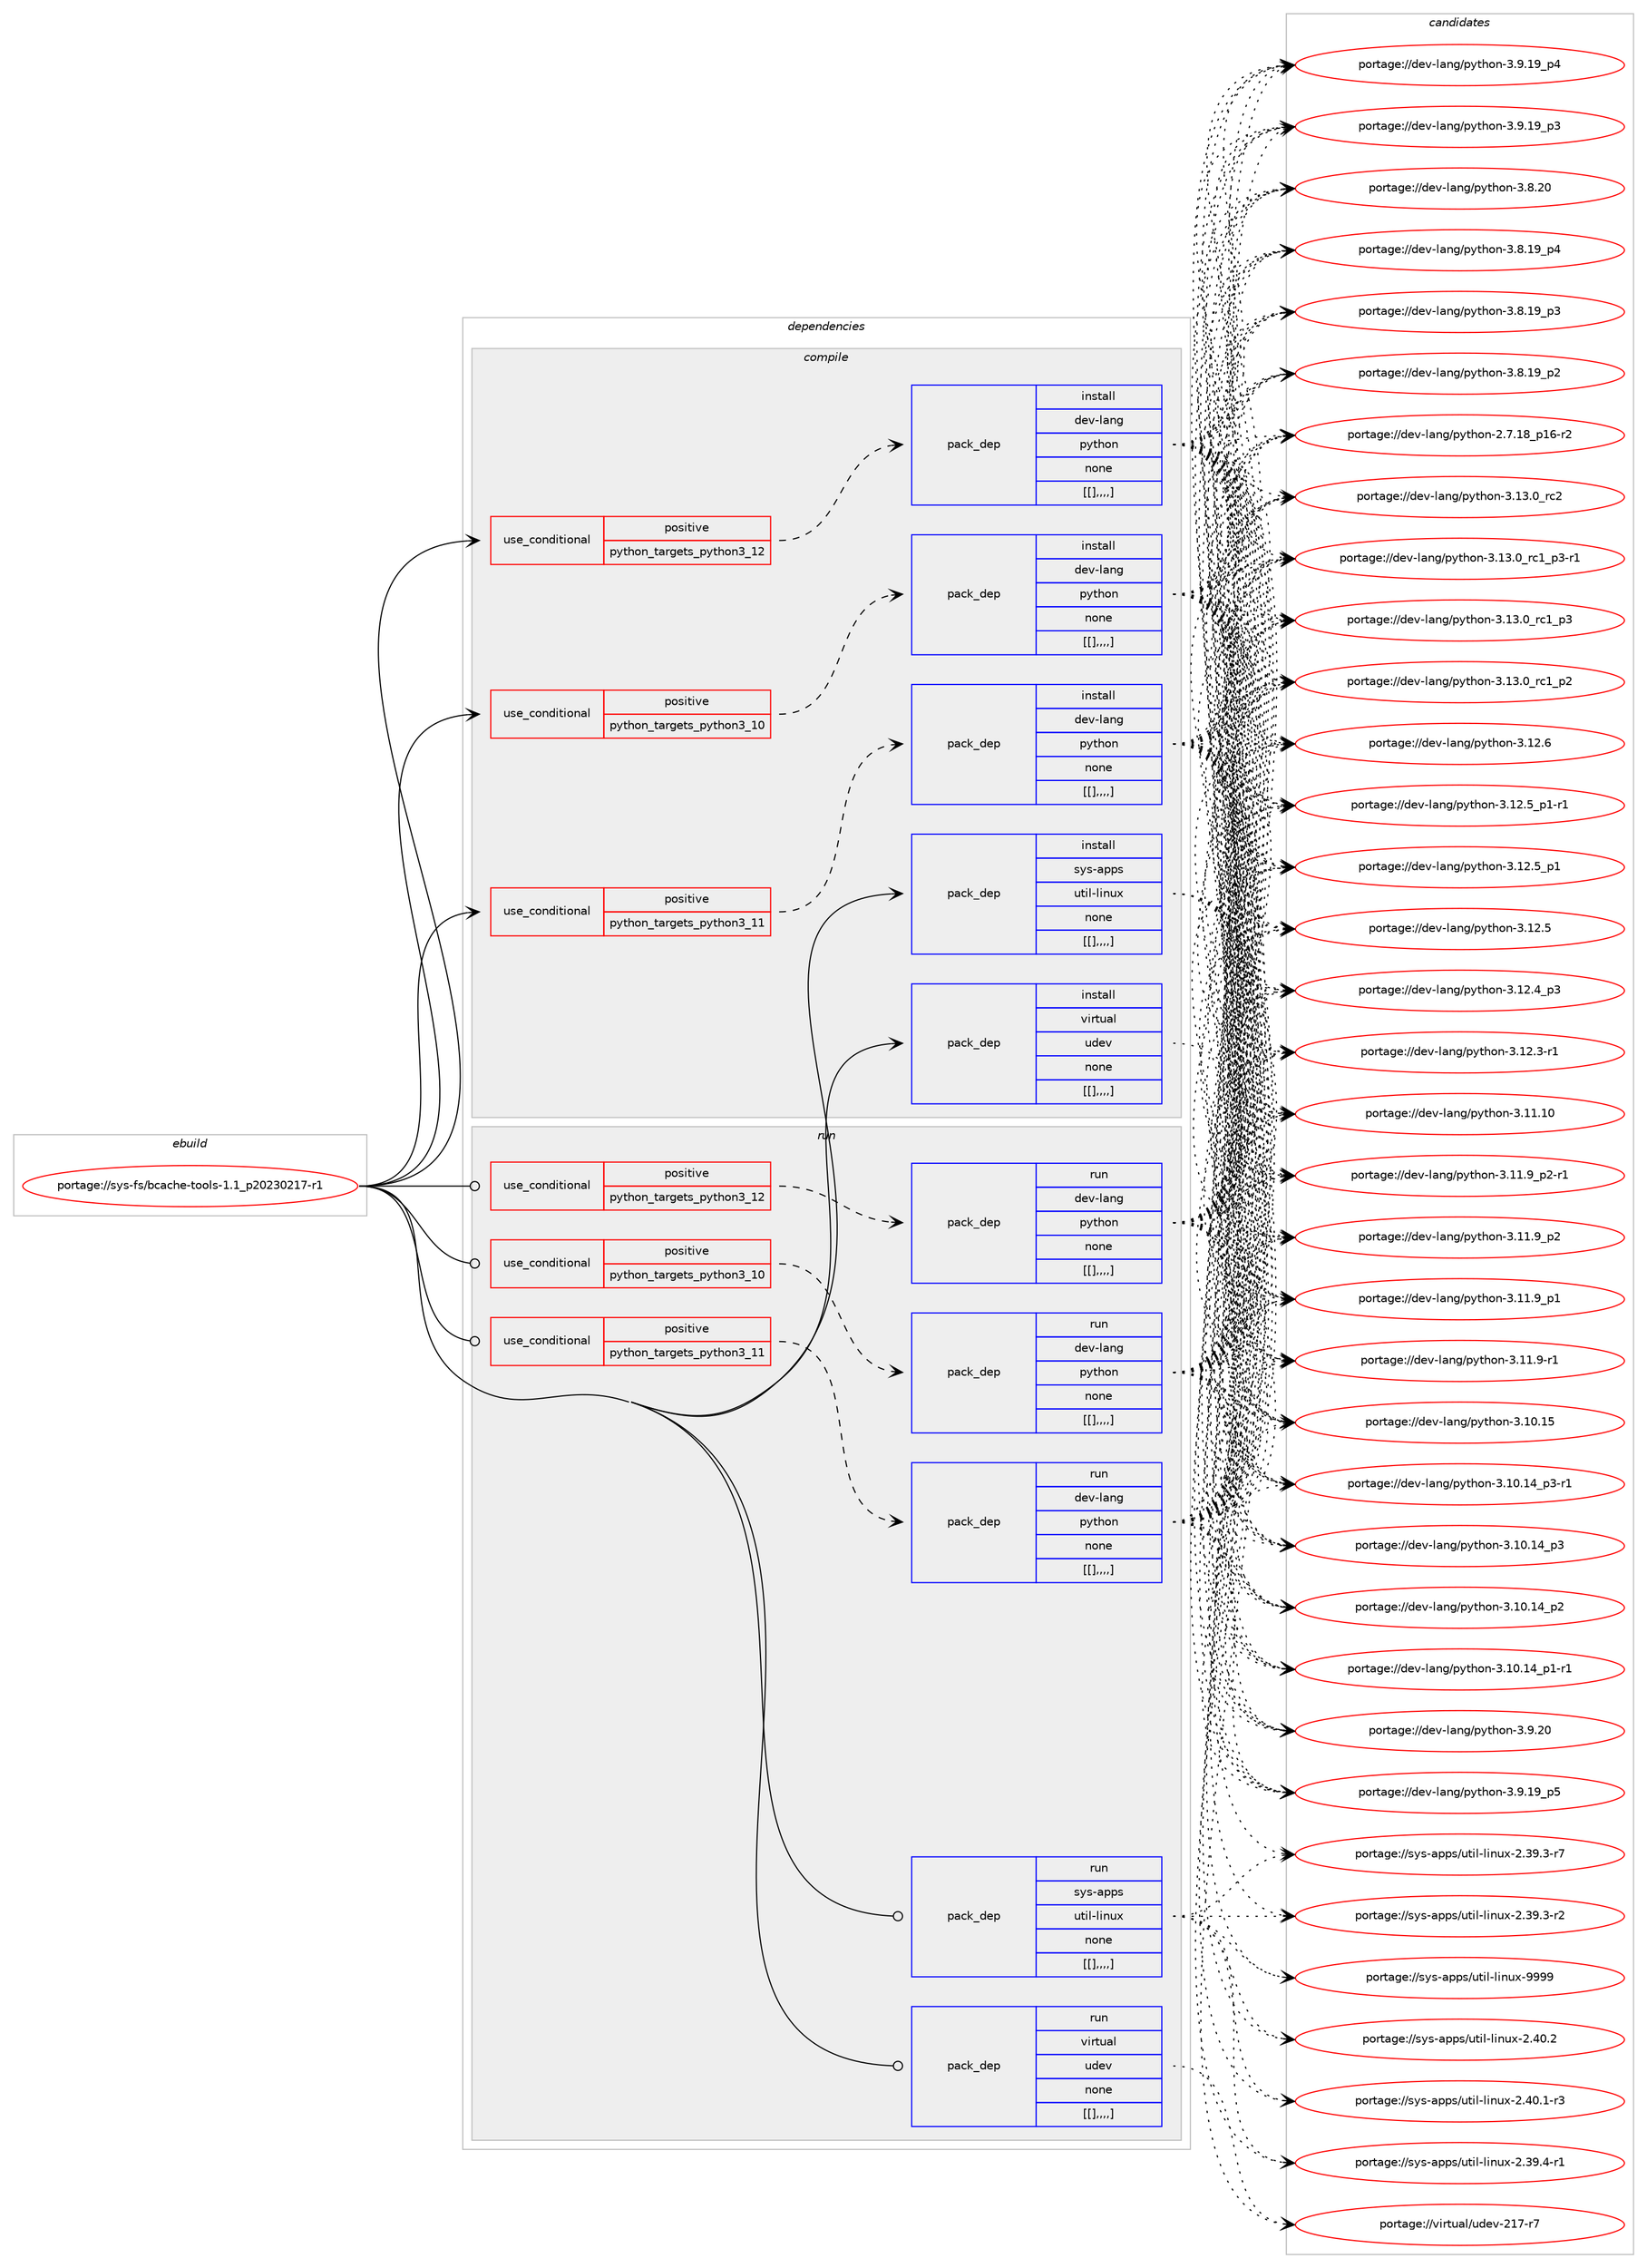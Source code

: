 digraph prolog {

# *************
# Graph options
# *************

newrank=true;
concentrate=true;
compound=true;
graph [rankdir=LR,fontname=Helvetica,fontsize=10,ranksep=1.5];#, ranksep=2.5, nodesep=0.2];
edge  [arrowhead=vee];
node  [fontname=Helvetica,fontsize=10];

# **********
# The ebuild
# **********

subgraph cluster_leftcol {
color=gray;
label=<<i>ebuild</i>>;
id [label="portage://sys-fs/bcache-tools-1.1_p20230217-r1", color=red, width=4, href="../sys-fs/bcache-tools-1.1_p20230217-r1.svg"];
}

# ****************
# The dependencies
# ****************

subgraph cluster_midcol {
color=gray;
label=<<i>dependencies</i>>;
subgraph cluster_compile {
fillcolor="#eeeeee";
style=filled;
label=<<i>compile</i>>;
subgraph cond120550 {
dependency453432 [label=<<TABLE BORDER="0" CELLBORDER="1" CELLSPACING="0" CELLPADDING="4"><TR><TD ROWSPAN="3" CELLPADDING="10">use_conditional</TD></TR><TR><TD>positive</TD></TR><TR><TD>python_targets_python3_10</TD></TR></TABLE>>, shape=none, color=red];
subgraph pack329785 {
dependency453433 [label=<<TABLE BORDER="0" CELLBORDER="1" CELLSPACING="0" CELLPADDING="4" WIDTH="220"><TR><TD ROWSPAN="6" CELLPADDING="30">pack_dep</TD></TR><TR><TD WIDTH="110">install</TD></TR><TR><TD>dev-lang</TD></TR><TR><TD>python</TD></TR><TR><TD>none</TD></TR><TR><TD>[[],,,,]</TD></TR></TABLE>>, shape=none, color=blue];
}
dependency453432:e -> dependency453433:w [weight=20,style="dashed",arrowhead="vee"];
}
id:e -> dependency453432:w [weight=20,style="solid",arrowhead="vee"];
subgraph cond120551 {
dependency453434 [label=<<TABLE BORDER="0" CELLBORDER="1" CELLSPACING="0" CELLPADDING="4"><TR><TD ROWSPAN="3" CELLPADDING="10">use_conditional</TD></TR><TR><TD>positive</TD></TR><TR><TD>python_targets_python3_11</TD></TR></TABLE>>, shape=none, color=red];
subgraph pack329786 {
dependency453435 [label=<<TABLE BORDER="0" CELLBORDER="1" CELLSPACING="0" CELLPADDING="4" WIDTH="220"><TR><TD ROWSPAN="6" CELLPADDING="30">pack_dep</TD></TR><TR><TD WIDTH="110">install</TD></TR><TR><TD>dev-lang</TD></TR><TR><TD>python</TD></TR><TR><TD>none</TD></TR><TR><TD>[[],,,,]</TD></TR></TABLE>>, shape=none, color=blue];
}
dependency453434:e -> dependency453435:w [weight=20,style="dashed",arrowhead="vee"];
}
id:e -> dependency453434:w [weight=20,style="solid",arrowhead="vee"];
subgraph cond120552 {
dependency453436 [label=<<TABLE BORDER="0" CELLBORDER="1" CELLSPACING="0" CELLPADDING="4"><TR><TD ROWSPAN="3" CELLPADDING="10">use_conditional</TD></TR><TR><TD>positive</TD></TR><TR><TD>python_targets_python3_12</TD></TR></TABLE>>, shape=none, color=red];
subgraph pack329787 {
dependency453437 [label=<<TABLE BORDER="0" CELLBORDER="1" CELLSPACING="0" CELLPADDING="4" WIDTH="220"><TR><TD ROWSPAN="6" CELLPADDING="30">pack_dep</TD></TR><TR><TD WIDTH="110">install</TD></TR><TR><TD>dev-lang</TD></TR><TR><TD>python</TD></TR><TR><TD>none</TD></TR><TR><TD>[[],,,,]</TD></TR></TABLE>>, shape=none, color=blue];
}
dependency453436:e -> dependency453437:w [weight=20,style="dashed",arrowhead="vee"];
}
id:e -> dependency453436:w [weight=20,style="solid",arrowhead="vee"];
subgraph pack329788 {
dependency453438 [label=<<TABLE BORDER="0" CELLBORDER="1" CELLSPACING="0" CELLPADDING="4" WIDTH="220"><TR><TD ROWSPAN="6" CELLPADDING="30">pack_dep</TD></TR><TR><TD WIDTH="110">install</TD></TR><TR><TD>sys-apps</TD></TR><TR><TD>util-linux</TD></TR><TR><TD>none</TD></TR><TR><TD>[[],,,,]</TD></TR></TABLE>>, shape=none, color=blue];
}
id:e -> dependency453438:w [weight=20,style="solid",arrowhead="vee"];
subgraph pack329789 {
dependency453439 [label=<<TABLE BORDER="0" CELLBORDER="1" CELLSPACING="0" CELLPADDING="4" WIDTH="220"><TR><TD ROWSPAN="6" CELLPADDING="30">pack_dep</TD></TR><TR><TD WIDTH="110">install</TD></TR><TR><TD>virtual</TD></TR><TR><TD>udev</TD></TR><TR><TD>none</TD></TR><TR><TD>[[],,,,]</TD></TR></TABLE>>, shape=none, color=blue];
}
id:e -> dependency453439:w [weight=20,style="solid",arrowhead="vee"];
}
subgraph cluster_compileandrun {
fillcolor="#eeeeee";
style=filled;
label=<<i>compile and run</i>>;
}
subgraph cluster_run {
fillcolor="#eeeeee";
style=filled;
label=<<i>run</i>>;
subgraph cond120553 {
dependency453440 [label=<<TABLE BORDER="0" CELLBORDER="1" CELLSPACING="0" CELLPADDING="4"><TR><TD ROWSPAN="3" CELLPADDING="10">use_conditional</TD></TR><TR><TD>positive</TD></TR><TR><TD>python_targets_python3_10</TD></TR></TABLE>>, shape=none, color=red];
subgraph pack329790 {
dependency453441 [label=<<TABLE BORDER="0" CELLBORDER="1" CELLSPACING="0" CELLPADDING="4" WIDTH="220"><TR><TD ROWSPAN="6" CELLPADDING="30">pack_dep</TD></TR><TR><TD WIDTH="110">run</TD></TR><TR><TD>dev-lang</TD></TR><TR><TD>python</TD></TR><TR><TD>none</TD></TR><TR><TD>[[],,,,]</TD></TR></TABLE>>, shape=none, color=blue];
}
dependency453440:e -> dependency453441:w [weight=20,style="dashed",arrowhead="vee"];
}
id:e -> dependency453440:w [weight=20,style="solid",arrowhead="odot"];
subgraph cond120554 {
dependency453442 [label=<<TABLE BORDER="0" CELLBORDER="1" CELLSPACING="0" CELLPADDING="4"><TR><TD ROWSPAN="3" CELLPADDING="10">use_conditional</TD></TR><TR><TD>positive</TD></TR><TR><TD>python_targets_python3_11</TD></TR></TABLE>>, shape=none, color=red];
subgraph pack329791 {
dependency453443 [label=<<TABLE BORDER="0" CELLBORDER="1" CELLSPACING="0" CELLPADDING="4" WIDTH="220"><TR><TD ROWSPAN="6" CELLPADDING="30">pack_dep</TD></TR><TR><TD WIDTH="110">run</TD></TR><TR><TD>dev-lang</TD></TR><TR><TD>python</TD></TR><TR><TD>none</TD></TR><TR><TD>[[],,,,]</TD></TR></TABLE>>, shape=none, color=blue];
}
dependency453442:e -> dependency453443:w [weight=20,style="dashed",arrowhead="vee"];
}
id:e -> dependency453442:w [weight=20,style="solid",arrowhead="odot"];
subgraph cond120555 {
dependency453444 [label=<<TABLE BORDER="0" CELLBORDER="1" CELLSPACING="0" CELLPADDING="4"><TR><TD ROWSPAN="3" CELLPADDING="10">use_conditional</TD></TR><TR><TD>positive</TD></TR><TR><TD>python_targets_python3_12</TD></TR></TABLE>>, shape=none, color=red];
subgraph pack329792 {
dependency453445 [label=<<TABLE BORDER="0" CELLBORDER="1" CELLSPACING="0" CELLPADDING="4" WIDTH="220"><TR><TD ROWSPAN="6" CELLPADDING="30">pack_dep</TD></TR><TR><TD WIDTH="110">run</TD></TR><TR><TD>dev-lang</TD></TR><TR><TD>python</TD></TR><TR><TD>none</TD></TR><TR><TD>[[],,,,]</TD></TR></TABLE>>, shape=none, color=blue];
}
dependency453444:e -> dependency453445:w [weight=20,style="dashed",arrowhead="vee"];
}
id:e -> dependency453444:w [weight=20,style="solid",arrowhead="odot"];
subgraph pack329793 {
dependency453446 [label=<<TABLE BORDER="0" CELLBORDER="1" CELLSPACING="0" CELLPADDING="4" WIDTH="220"><TR><TD ROWSPAN="6" CELLPADDING="30">pack_dep</TD></TR><TR><TD WIDTH="110">run</TD></TR><TR><TD>sys-apps</TD></TR><TR><TD>util-linux</TD></TR><TR><TD>none</TD></TR><TR><TD>[[],,,,]</TD></TR></TABLE>>, shape=none, color=blue];
}
id:e -> dependency453446:w [weight=20,style="solid",arrowhead="odot"];
subgraph pack329794 {
dependency453447 [label=<<TABLE BORDER="0" CELLBORDER="1" CELLSPACING="0" CELLPADDING="4" WIDTH="220"><TR><TD ROWSPAN="6" CELLPADDING="30">pack_dep</TD></TR><TR><TD WIDTH="110">run</TD></TR><TR><TD>virtual</TD></TR><TR><TD>udev</TD></TR><TR><TD>none</TD></TR><TR><TD>[[],,,,]</TD></TR></TABLE>>, shape=none, color=blue];
}
id:e -> dependency453447:w [weight=20,style="solid",arrowhead="odot"];
}
}

# **************
# The candidates
# **************

subgraph cluster_choices {
rank=same;
color=gray;
label=<<i>candidates</i>>;

subgraph choice329785 {
color=black;
nodesep=1;
choice10010111845108971101034711212111610411111045514649514648951149950 [label="portage://dev-lang/python-3.13.0_rc2", color=red, width=4,href="../dev-lang/python-3.13.0_rc2.svg"];
choice1001011184510897110103471121211161041111104551464951464895114994995112514511449 [label="portage://dev-lang/python-3.13.0_rc1_p3-r1", color=red, width=4,href="../dev-lang/python-3.13.0_rc1_p3-r1.svg"];
choice100101118451089711010347112121116104111110455146495146489511499499511251 [label="portage://dev-lang/python-3.13.0_rc1_p3", color=red, width=4,href="../dev-lang/python-3.13.0_rc1_p3.svg"];
choice100101118451089711010347112121116104111110455146495146489511499499511250 [label="portage://dev-lang/python-3.13.0_rc1_p2", color=red, width=4,href="../dev-lang/python-3.13.0_rc1_p2.svg"];
choice10010111845108971101034711212111610411111045514649504654 [label="portage://dev-lang/python-3.12.6", color=red, width=4,href="../dev-lang/python-3.12.6.svg"];
choice1001011184510897110103471121211161041111104551464950465395112494511449 [label="portage://dev-lang/python-3.12.5_p1-r1", color=red, width=4,href="../dev-lang/python-3.12.5_p1-r1.svg"];
choice100101118451089711010347112121116104111110455146495046539511249 [label="portage://dev-lang/python-3.12.5_p1", color=red, width=4,href="../dev-lang/python-3.12.5_p1.svg"];
choice10010111845108971101034711212111610411111045514649504653 [label="portage://dev-lang/python-3.12.5", color=red, width=4,href="../dev-lang/python-3.12.5.svg"];
choice100101118451089711010347112121116104111110455146495046529511251 [label="portage://dev-lang/python-3.12.4_p3", color=red, width=4,href="../dev-lang/python-3.12.4_p3.svg"];
choice100101118451089711010347112121116104111110455146495046514511449 [label="portage://dev-lang/python-3.12.3-r1", color=red, width=4,href="../dev-lang/python-3.12.3-r1.svg"];
choice1001011184510897110103471121211161041111104551464949464948 [label="portage://dev-lang/python-3.11.10", color=red, width=4,href="../dev-lang/python-3.11.10.svg"];
choice1001011184510897110103471121211161041111104551464949465795112504511449 [label="portage://dev-lang/python-3.11.9_p2-r1", color=red, width=4,href="../dev-lang/python-3.11.9_p2-r1.svg"];
choice100101118451089711010347112121116104111110455146494946579511250 [label="portage://dev-lang/python-3.11.9_p2", color=red, width=4,href="../dev-lang/python-3.11.9_p2.svg"];
choice100101118451089711010347112121116104111110455146494946579511249 [label="portage://dev-lang/python-3.11.9_p1", color=red, width=4,href="../dev-lang/python-3.11.9_p1.svg"];
choice100101118451089711010347112121116104111110455146494946574511449 [label="portage://dev-lang/python-3.11.9-r1", color=red, width=4,href="../dev-lang/python-3.11.9-r1.svg"];
choice1001011184510897110103471121211161041111104551464948464953 [label="portage://dev-lang/python-3.10.15", color=red, width=4,href="../dev-lang/python-3.10.15.svg"];
choice100101118451089711010347112121116104111110455146494846495295112514511449 [label="portage://dev-lang/python-3.10.14_p3-r1", color=red, width=4,href="../dev-lang/python-3.10.14_p3-r1.svg"];
choice10010111845108971101034711212111610411111045514649484649529511251 [label="portage://dev-lang/python-3.10.14_p3", color=red, width=4,href="../dev-lang/python-3.10.14_p3.svg"];
choice10010111845108971101034711212111610411111045514649484649529511250 [label="portage://dev-lang/python-3.10.14_p2", color=red, width=4,href="../dev-lang/python-3.10.14_p2.svg"];
choice100101118451089711010347112121116104111110455146494846495295112494511449 [label="portage://dev-lang/python-3.10.14_p1-r1", color=red, width=4,href="../dev-lang/python-3.10.14_p1-r1.svg"];
choice10010111845108971101034711212111610411111045514657465048 [label="portage://dev-lang/python-3.9.20", color=red, width=4,href="../dev-lang/python-3.9.20.svg"];
choice100101118451089711010347112121116104111110455146574649579511253 [label="portage://dev-lang/python-3.9.19_p5", color=red, width=4,href="../dev-lang/python-3.9.19_p5.svg"];
choice100101118451089711010347112121116104111110455146574649579511252 [label="portage://dev-lang/python-3.9.19_p4", color=red, width=4,href="../dev-lang/python-3.9.19_p4.svg"];
choice100101118451089711010347112121116104111110455146574649579511251 [label="portage://dev-lang/python-3.9.19_p3", color=red, width=4,href="../dev-lang/python-3.9.19_p3.svg"];
choice10010111845108971101034711212111610411111045514656465048 [label="portage://dev-lang/python-3.8.20", color=red, width=4,href="../dev-lang/python-3.8.20.svg"];
choice100101118451089711010347112121116104111110455146564649579511252 [label="portage://dev-lang/python-3.8.19_p4", color=red, width=4,href="../dev-lang/python-3.8.19_p4.svg"];
choice100101118451089711010347112121116104111110455146564649579511251 [label="portage://dev-lang/python-3.8.19_p3", color=red, width=4,href="../dev-lang/python-3.8.19_p3.svg"];
choice100101118451089711010347112121116104111110455146564649579511250 [label="portage://dev-lang/python-3.8.19_p2", color=red, width=4,href="../dev-lang/python-3.8.19_p2.svg"];
choice100101118451089711010347112121116104111110455046554649569511249544511450 [label="portage://dev-lang/python-2.7.18_p16-r2", color=red, width=4,href="../dev-lang/python-2.7.18_p16-r2.svg"];
dependency453433:e -> choice10010111845108971101034711212111610411111045514649514648951149950:w [style=dotted,weight="100"];
dependency453433:e -> choice1001011184510897110103471121211161041111104551464951464895114994995112514511449:w [style=dotted,weight="100"];
dependency453433:e -> choice100101118451089711010347112121116104111110455146495146489511499499511251:w [style=dotted,weight="100"];
dependency453433:e -> choice100101118451089711010347112121116104111110455146495146489511499499511250:w [style=dotted,weight="100"];
dependency453433:e -> choice10010111845108971101034711212111610411111045514649504654:w [style=dotted,weight="100"];
dependency453433:e -> choice1001011184510897110103471121211161041111104551464950465395112494511449:w [style=dotted,weight="100"];
dependency453433:e -> choice100101118451089711010347112121116104111110455146495046539511249:w [style=dotted,weight="100"];
dependency453433:e -> choice10010111845108971101034711212111610411111045514649504653:w [style=dotted,weight="100"];
dependency453433:e -> choice100101118451089711010347112121116104111110455146495046529511251:w [style=dotted,weight="100"];
dependency453433:e -> choice100101118451089711010347112121116104111110455146495046514511449:w [style=dotted,weight="100"];
dependency453433:e -> choice1001011184510897110103471121211161041111104551464949464948:w [style=dotted,weight="100"];
dependency453433:e -> choice1001011184510897110103471121211161041111104551464949465795112504511449:w [style=dotted,weight="100"];
dependency453433:e -> choice100101118451089711010347112121116104111110455146494946579511250:w [style=dotted,weight="100"];
dependency453433:e -> choice100101118451089711010347112121116104111110455146494946579511249:w [style=dotted,weight="100"];
dependency453433:e -> choice100101118451089711010347112121116104111110455146494946574511449:w [style=dotted,weight="100"];
dependency453433:e -> choice1001011184510897110103471121211161041111104551464948464953:w [style=dotted,weight="100"];
dependency453433:e -> choice100101118451089711010347112121116104111110455146494846495295112514511449:w [style=dotted,weight="100"];
dependency453433:e -> choice10010111845108971101034711212111610411111045514649484649529511251:w [style=dotted,weight="100"];
dependency453433:e -> choice10010111845108971101034711212111610411111045514649484649529511250:w [style=dotted,weight="100"];
dependency453433:e -> choice100101118451089711010347112121116104111110455146494846495295112494511449:w [style=dotted,weight="100"];
dependency453433:e -> choice10010111845108971101034711212111610411111045514657465048:w [style=dotted,weight="100"];
dependency453433:e -> choice100101118451089711010347112121116104111110455146574649579511253:w [style=dotted,weight="100"];
dependency453433:e -> choice100101118451089711010347112121116104111110455146574649579511252:w [style=dotted,weight="100"];
dependency453433:e -> choice100101118451089711010347112121116104111110455146574649579511251:w [style=dotted,weight="100"];
dependency453433:e -> choice10010111845108971101034711212111610411111045514656465048:w [style=dotted,weight="100"];
dependency453433:e -> choice100101118451089711010347112121116104111110455146564649579511252:w [style=dotted,weight="100"];
dependency453433:e -> choice100101118451089711010347112121116104111110455146564649579511251:w [style=dotted,weight="100"];
dependency453433:e -> choice100101118451089711010347112121116104111110455146564649579511250:w [style=dotted,weight="100"];
dependency453433:e -> choice100101118451089711010347112121116104111110455046554649569511249544511450:w [style=dotted,weight="100"];
}
subgraph choice329786 {
color=black;
nodesep=1;
choice10010111845108971101034711212111610411111045514649514648951149950 [label="portage://dev-lang/python-3.13.0_rc2", color=red, width=4,href="../dev-lang/python-3.13.0_rc2.svg"];
choice1001011184510897110103471121211161041111104551464951464895114994995112514511449 [label="portage://dev-lang/python-3.13.0_rc1_p3-r1", color=red, width=4,href="../dev-lang/python-3.13.0_rc1_p3-r1.svg"];
choice100101118451089711010347112121116104111110455146495146489511499499511251 [label="portage://dev-lang/python-3.13.0_rc1_p3", color=red, width=4,href="../dev-lang/python-3.13.0_rc1_p3.svg"];
choice100101118451089711010347112121116104111110455146495146489511499499511250 [label="portage://dev-lang/python-3.13.0_rc1_p2", color=red, width=4,href="../dev-lang/python-3.13.0_rc1_p2.svg"];
choice10010111845108971101034711212111610411111045514649504654 [label="portage://dev-lang/python-3.12.6", color=red, width=4,href="../dev-lang/python-3.12.6.svg"];
choice1001011184510897110103471121211161041111104551464950465395112494511449 [label="portage://dev-lang/python-3.12.5_p1-r1", color=red, width=4,href="../dev-lang/python-3.12.5_p1-r1.svg"];
choice100101118451089711010347112121116104111110455146495046539511249 [label="portage://dev-lang/python-3.12.5_p1", color=red, width=4,href="../dev-lang/python-3.12.5_p1.svg"];
choice10010111845108971101034711212111610411111045514649504653 [label="portage://dev-lang/python-3.12.5", color=red, width=4,href="../dev-lang/python-3.12.5.svg"];
choice100101118451089711010347112121116104111110455146495046529511251 [label="portage://dev-lang/python-3.12.4_p3", color=red, width=4,href="../dev-lang/python-3.12.4_p3.svg"];
choice100101118451089711010347112121116104111110455146495046514511449 [label="portage://dev-lang/python-3.12.3-r1", color=red, width=4,href="../dev-lang/python-3.12.3-r1.svg"];
choice1001011184510897110103471121211161041111104551464949464948 [label="portage://dev-lang/python-3.11.10", color=red, width=4,href="../dev-lang/python-3.11.10.svg"];
choice1001011184510897110103471121211161041111104551464949465795112504511449 [label="portage://dev-lang/python-3.11.9_p2-r1", color=red, width=4,href="../dev-lang/python-3.11.9_p2-r1.svg"];
choice100101118451089711010347112121116104111110455146494946579511250 [label="portage://dev-lang/python-3.11.9_p2", color=red, width=4,href="../dev-lang/python-3.11.9_p2.svg"];
choice100101118451089711010347112121116104111110455146494946579511249 [label="portage://dev-lang/python-3.11.9_p1", color=red, width=4,href="../dev-lang/python-3.11.9_p1.svg"];
choice100101118451089711010347112121116104111110455146494946574511449 [label="portage://dev-lang/python-3.11.9-r1", color=red, width=4,href="../dev-lang/python-3.11.9-r1.svg"];
choice1001011184510897110103471121211161041111104551464948464953 [label="portage://dev-lang/python-3.10.15", color=red, width=4,href="../dev-lang/python-3.10.15.svg"];
choice100101118451089711010347112121116104111110455146494846495295112514511449 [label="portage://dev-lang/python-3.10.14_p3-r1", color=red, width=4,href="../dev-lang/python-3.10.14_p3-r1.svg"];
choice10010111845108971101034711212111610411111045514649484649529511251 [label="portage://dev-lang/python-3.10.14_p3", color=red, width=4,href="../dev-lang/python-3.10.14_p3.svg"];
choice10010111845108971101034711212111610411111045514649484649529511250 [label="portage://dev-lang/python-3.10.14_p2", color=red, width=4,href="../dev-lang/python-3.10.14_p2.svg"];
choice100101118451089711010347112121116104111110455146494846495295112494511449 [label="portage://dev-lang/python-3.10.14_p1-r1", color=red, width=4,href="../dev-lang/python-3.10.14_p1-r1.svg"];
choice10010111845108971101034711212111610411111045514657465048 [label="portage://dev-lang/python-3.9.20", color=red, width=4,href="../dev-lang/python-3.9.20.svg"];
choice100101118451089711010347112121116104111110455146574649579511253 [label="portage://dev-lang/python-3.9.19_p5", color=red, width=4,href="../dev-lang/python-3.9.19_p5.svg"];
choice100101118451089711010347112121116104111110455146574649579511252 [label="portage://dev-lang/python-3.9.19_p4", color=red, width=4,href="../dev-lang/python-3.9.19_p4.svg"];
choice100101118451089711010347112121116104111110455146574649579511251 [label="portage://dev-lang/python-3.9.19_p3", color=red, width=4,href="../dev-lang/python-3.9.19_p3.svg"];
choice10010111845108971101034711212111610411111045514656465048 [label="portage://dev-lang/python-3.8.20", color=red, width=4,href="../dev-lang/python-3.8.20.svg"];
choice100101118451089711010347112121116104111110455146564649579511252 [label="portage://dev-lang/python-3.8.19_p4", color=red, width=4,href="../dev-lang/python-3.8.19_p4.svg"];
choice100101118451089711010347112121116104111110455146564649579511251 [label="portage://dev-lang/python-3.8.19_p3", color=red, width=4,href="../dev-lang/python-3.8.19_p3.svg"];
choice100101118451089711010347112121116104111110455146564649579511250 [label="portage://dev-lang/python-3.8.19_p2", color=red, width=4,href="../dev-lang/python-3.8.19_p2.svg"];
choice100101118451089711010347112121116104111110455046554649569511249544511450 [label="portage://dev-lang/python-2.7.18_p16-r2", color=red, width=4,href="../dev-lang/python-2.7.18_p16-r2.svg"];
dependency453435:e -> choice10010111845108971101034711212111610411111045514649514648951149950:w [style=dotted,weight="100"];
dependency453435:e -> choice1001011184510897110103471121211161041111104551464951464895114994995112514511449:w [style=dotted,weight="100"];
dependency453435:e -> choice100101118451089711010347112121116104111110455146495146489511499499511251:w [style=dotted,weight="100"];
dependency453435:e -> choice100101118451089711010347112121116104111110455146495146489511499499511250:w [style=dotted,weight="100"];
dependency453435:e -> choice10010111845108971101034711212111610411111045514649504654:w [style=dotted,weight="100"];
dependency453435:e -> choice1001011184510897110103471121211161041111104551464950465395112494511449:w [style=dotted,weight="100"];
dependency453435:e -> choice100101118451089711010347112121116104111110455146495046539511249:w [style=dotted,weight="100"];
dependency453435:e -> choice10010111845108971101034711212111610411111045514649504653:w [style=dotted,weight="100"];
dependency453435:e -> choice100101118451089711010347112121116104111110455146495046529511251:w [style=dotted,weight="100"];
dependency453435:e -> choice100101118451089711010347112121116104111110455146495046514511449:w [style=dotted,weight="100"];
dependency453435:e -> choice1001011184510897110103471121211161041111104551464949464948:w [style=dotted,weight="100"];
dependency453435:e -> choice1001011184510897110103471121211161041111104551464949465795112504511449:w [style=dotted,weight="100"];
dependency453435:e -> choice100101118451089711010347112121116104111110455146494946579511250:w [style=dotted,weight="100"];
dependency453435:e -> choice100101118451089711010347112121116104111110455146494946579511249:w [style=dotted,weight="100"];
dependency453435:e -> choice100101118451089711010347112121116104111110455146494946574511449:w [style=dotted,weight="100"];
dependency453435:e -> choice1001011184510897110103471121211161041111104551464948464953:w [style=dotted,weight="100"];
dependency453435:e -> choice100101118451089711010347112121116104111110455146494846495295112514511449:w [style=dotted,weight="100"];
dependency453435:e -> choice10010111845108971101034711212111610411111045514649484649529511251:w [style=dotted,weight="100"];
dependency453435:e -> choice10010111845108971101034711212111610411111045514649484649529511250:w [style=dotted,weight="100"];
dependency453435:e -> choice100101118451089711010347112121116104111110455146494846495295112494511449:w [style=dotted,weight="100"];
dependency453435:e -> choice10010111845108971101034711212111610411111045514657465048:w [style=dotted,weight="100"];
dependency453435:e -> choice100101118451089711010347112121116104111110455146574649579511253:w [style=dotted,weight="100"];
dependency453435:e -> choice100101118451089711010347112121116104111110455146574649579511252:w [style=dotted,weight="100"];
dependency453435:e -> choice100101118451089711010347112121116104111110455146574649579511251:w [style=dotted,weight="100"];
dependency453435:e -> choice10010111845108971101034711212111610411111045514656465048:w [style=dotted,weight="100"];
dependency453435:e -> choice100101118451089711010347112121116104111110455146564649579511252:w [style=dotted,weight="100"];
dependency453435:e -> choice100101118451089711010347112121116104111110455146564649579511251:w [style=dotted,weight="100"];
dependency453435:e -> choice100101118451089711010347112121116104111110455146564649579511250:w [style=dotted,weight="100"];
dependency453435:e -> choice100101118451089711010347112121116104111110455046554649569511249544511450:w [style=dotted,weight="100"];
}
subgraph choice329787 {
color=black;
nodesep=1;
choice10010111845108971101034711212111610411111045514649514648951149950 [label="portage://dev-lang/python-3.13.0_rc2", color=red, width=4,href="../dev-lang/python-3.13.0_rc2.svg"];
choice1001011184510897110103471121211161041111104551464951464895114994995112514511449 [label="portage://dev-lang/python-3.13.0_rc1_p3-r1", color=red, width=4,href="../dev-lang/python-3.13.0_rc1_p3-r1.svg"];
choice100101118451089711010347112121116104111110455146495146489511499499511251 [label="portage://dev-lang/python-3.13.0_rc1_p3", color=red, width=4,href="../dev-lang/python-3.13.0_rc1_p3.svg"];
choice100101118451089711010347112121116104111110455146495146489511499499511250 [label="portage://dev-lang/python-3.13.0_rc1_p2", color=red, width=4,href="../dev-lang/python-3.13.0_rc1_p2.svg"];
choice10010111845108971101034711212111610411111045514649504654 [label="portage://dev-lang/python-3.12.6", color=red, width=4,href="../dev-lang/python-3.12.6.svg"];
choice1001011184510897110103471121211161041111104551464950465395112494511449 [label="portage://dev-lang/python-3.12.5_p1-r1", color=red, width=4,href="../dev-lang/python-3.12.5_p1-r1.svg"];
choice100101118451089711010347112121116104111110455146495046539511249 [label="portage://dev-lang/python-3.12.5_p1", color=red, width=4,href="../dev-lang/python-3.12.5_p1.svg"];
choice10010111845108971101034711212111610411111045514649504653 [label="portage://dev-lang/python-3.12.5", color=red, width=4,href="../dev-lang/python-3.12.5.svg"];
choice100101118451089711010347112121116104111110455146495046529511251 [label="portage://dev-lang/python-3.12.4_p3", color=red, width=4,href="../dev-lang/python-3.12.4_p3.svg"];
choice100101118451089711010347112121116104111110455146495046514511449 [label="portage://dev-lang/python-3.12.3-r1", color=red, width=4,href="../dev-lang/python-3.12.3-r1.svg"];
choice1001011184510897110103471121211161041111104551464949464948 [label="portage://dev-lang/python-3.11.10", color=red, width=4,href="../dev-lang/python-3.11.10.svg"];
choice1001011184510897110103471121211161041111104551464949465795112504511449 [label="portage://dev-lang/python-3.11.9_p2-r1", color=red, width=4,href="../dev-lang/python-3.11.9_p2-r1.svg"];
choice100101118451089711010347112121116104111110455146494946579511250 [label="portage://dev-lang/python-3.11.9_p2", color=red, width=4,href="../dev-lang/python-3.11.9_p2.svg"];
choice100101118451089711010347112121116104111110455146494946579511249 [label="portage://dev-lang/python-3.11.9_p1", color=red, width=4,href="../dev-lang/python-3.11.9_p1.svg"];
choice100101118451089711010347112121116104111110455146494946574511449 [label="portage://dev-lang/python-3.11.9-r1", color=red, width=4,href="../dev-lang/python-3.11.9-r1.svg"];
choice1001011184510897110103471121211161041111104551464948464953 [label="portage://dev-lang/python-3.10.15", color=red, width=4,href="../dev-lang/python-3.10.15.svg"];
choice100101118451089711010347112121116104111110455146494846495295112514511449 [label="portage://dev-lang/python-3.10.14_p3-r1", color=red, width=4,href="../dev-lang/python-3.10.14_p3-r1.svg"];
choice10010111845108971101034711212111610411111045514649484649529511251 [label="portage://dev-lang/python-3.10.14_p3", color=red, width=4,href="../dev-lang/python-3.10.14_p3.svg"];
choice10010111845108971101034711212111610411111045514649484649529511250 [label="portage://dev-lang/python-3.10.14_p2", color=red, width=4,href="../dev-lang/python-3.10.14_p2.svg"];
choice100101118451089711010347112121116104111110455146494846495295112494511449 [label="portage://dev-lang/python-3.10.14_p1-r1", color=red, width=4,href="../dev-lang/python-3.10.14_p1-r1.svg"];
choice10010111845108971101034711212111610411111045514657465048 [label="portage://dev-lang/python-3.9.20", color=red, width=4,href="../dev-lang/python-3.9.20.svg"];
choice100101118451089711010347112121116104111110455146574649579511253 [label="portage://dev-lang/python-3.9.19_p5", color=red, width=4,href="../dev-lang/python-3.9.19_p5.svg"];
choice100101118451089711010347112121116104111110455146574649579511252 [label="portage://dev-lang/python-3.9.19_p4", color=red, width=4,href="../dev-lang/python-3.9.19_p4.svg"];
choice100101118451089711010347112121116104111110455146574649579511251 [label="portage://dev-lang/python-3.9.19_p3", color=red, width=4,href="../dev-lang/python-3.9.19_p3.svg"];
choice10010111845108971101034711212111610411111045514656465048 [label="portage://dev-lang/python-3.8.20", color=red, width=4,href="../dev-lang/python-3.8.20.svg"];
choice100101118451089711010347112121116104111110455146564649579511252 [label="portage://dev-lang/python-3.8.19_p4", color=red, width=4,href="../dev-lang/python-3.8.19_p4.svg"];
choice100101118451089711010347112121116104111110455146564649579511251 [label="portage://dev-lang/python-3.8.19_p3", color=red, width=4,href="../dev-lang/python-3.8.19_p3.svg"];
choice100101118451089711010347112121116104111110455146564649579511250 [label="portage://dev-lang/python-3.8.19_p2", color=red, width=4,href="../dev-lang/python-3.8.19_p2.svg"];
choice100101118451089711010347112121116104111110455046554649569511249544511450 [label="portage://dev-lang/python-2.7.18_p16-r2", color=red, width=4,href="../dev-lang/python-2.7.18_p16-r2.svg"];
dependency453437:e -> choice10010111845108971101034711212111610411111045514649514648951149950:w [style=dotted,weight="100"];
dependency453437:e -> choice1001011184510897110103471121211161041111104551464951464895114994995112514511449:w [style=dotted,weight="100"];
dependency453437:e -> choice100101118451089711010347112121116104111110455146495146489511499499511251:w [style=dotted,weight="100"];
dependency453437:e -> choice100101118451089711010347112121116104111110455146495146489511499499511250:w [style=dotted,weight="100"];
dependency453437:e -> choice10010111845108971101034711212111610411111045514649504654:w [style=dotted,weight="100"];
dependency453437:e -> choice1001011184510897110103471121211161041111104551464950465395112494511449:w [style=dotted,weight="100"];
dependency453437:e -> choice100101118451089711010347112121116104111110455146495046539511249:w [style=dotted,weight="100"];
dependency453437:e -> choice10010111845108971101034711212111610411111045514649504653:w [style=dotted,weight="100"];
dependency453437:e -> choice100101118451089711010347112121116104111110455146495046529511251:w [style=dotted,weight="100"];
dependency453437:e -> choice100101118451089711010347112121116104111110455146495046514511449:w [style=dotted,weight="100"];
dependency453437:e -> choice1001011184510897110103471121211161041111104551464949464948:w [style=dotted,weight="100"];
dependency453437:e -> choice1001011184510897110103471121211161041111104551464949465795112504511449:w [style=dotted,weight="100"];
dependency453437:e -> choice100101118451089711010347112121116104111110455146494946579511250:w [style=dotted,weight="100"];
dependency453437:e -> choice100101118451089711010347112121116104111110455146494946579511249:w [style=dotted,weight="100"];
dependency453437:e -> choice100101118451089711010347112121116104111110455146494946574511449:w [style=dotted,weight="100"];
dependency453437:e -> choice1001011184510897110103471121211161041111104551464948464953:w [style=dotted,weight="100"];
dependency453437:e -> choice100101118451089711010347112121116104111110455146494846495295112514511449:w [style=dotted,weight="100"];
dependency453437:e -> choice10010111845108971101034711212111610411111045514649484649529511251:w [style=dotted,weight="100"];
dependency453437:e -> choice10010111845108971101034711212111610411111045514649484649529511250:w [style=dotted,weight="100"];
dependency453437:e -> choice100101118451089711010347112121116104111110455146494846495295112494511449:w [style=dotted,weight="100"];
dependency453437:e -> choice10010111845108971101034711212111610411111045514657465048:w [style=dotted,weight="100"];
dependency453437:e -> choice100101118451089711010347112121116104111110455146574649579511253:w [style=dotted,weight="100"];
dependency453437:e -> choice100101118451089711010347112121116104111110455146574649579511252:w [style=dotted,weight="100"];
dependency453437:e -> choice100101118451089711010347112121116104111110455146574649579511251:w [style=dotted,weight="100"];
dependency453437:e -> choice10010111845108971101034711212111610411111045514656465048:w [style=dotted,weight="100"];
dependency453437:e -> choice100101118451089711010347112121116104111110455146564649579511252:w [style=dotted,weight="100"];
dependency453437:e -> choice100101118451089711010347112121116104111110455146564649579511251:w [style=dotted,weight="100"];
dependency453437:e -> choice100101118451089711010347112121116104111110455146564649579511250:w [style=dotted,weight="100"];
dependency453437:e -> choice100101118451089711010347112121116104111110455046554649569511249544511450:w [style=dotted,weight="100"];
}
subgraph choice329788 {
color=black;
nodesep=1;
choice115121115459711211211547117116105108451081051101171204557575757 [label="portage://sys-apps/util-linux-9999", color=red, width=4,href="../sys-apps/util-linux-9999.svg"];
choice1151211154597112112115471171161051084510810511011712045504652484650 [label="portage://sys-apps/util-linux-2.40.2", color=red, width=4,href="../sys-apps/util-linux-2.40.2.svg"];
choice11512111545971121121154711711610510845108105110117120455046524846494511451 [label="portage://sys-apps/util-linux-2.40.1-r3", color=red, width=4,href="../sys-apps/util-linux-2.40.1-r3.svg"];
choice11512111545971121121154711711610510845108105110117120455046515746524511449 [label="portage://sys-apps/util-linux-2.39.4-r1", color=red, width=4,href="../sys-apps/util-linux-2.39.4-r1.svg"];
choice11512111545971121121154711711610510845108105110117120455046515746514511455 [label="portage://sys-apps/util-linux-2.39.3-r7", color=red, width=4,href="../sys-apps/util-linux-2.39.3-r7.svg"];
choice11512111545971121121154711711610510845108105110117120455046515746514511450 [label="portage://sys-apps/util-linux-2.39.3-r2", color=red, width=4,href="../sys-apps/util-linux-2.39.3-r2.svg"];
dependency453438:e -> choice115121115459711211211547117116105108451081051101171204557575757:w [style=dotted,weight="100"];
dependency453438:e -> choice1151211154597112112115471171161051084510810511011712045504652484650:w [style=dotted,weight="100"];
dependency453438:e -> choice11512111545971121121154711711610510845108105110117120455046524846494511451:w [style=dotted,weight="100"];
dependency453438:e -> choice11512111545971121121154711711610510845108105110117120455046515746524511449:w [style=dotted,weight="100"];
dependency453438:e -> choice11512111545971121121154711711610510845108105110117120455046515746514511455:w [style=dotted,weight="100"];
dependency453438:e -> choice11512111545971121121154711711610510845108105110117120455046515746514511450:w [style=dotted,weight="100"];
}
subgraph choice329789 {
color=black;
nodesep=1;
choice1181051141161179710847117100101118455049554511455 [label="portage://virtual/udev-217-r7", color=red, width=4,href="../virtual/udev-217-r7.svg"];
dependency453439:e -> choice1181051141161179710847117100101118455049554511455:w [style=dotted,weight="100"];
}
subgraph choice329790 {
color=black;
nodesep=1;
choice10010111845108971101034711212111610411111045514649514648951149950 [label="portage://dev-lang/python-3.13.0_rc2", color=red, width=4,href="../dev-lang/python-3.13.0_rc2.svg"];
choice1001011184510897110103471121211161041111104551464951464895114994995112514511449 [label="portage://dev-lang/python-3.13.0_rc1_p3-r1", color=red, width=4,href="../dev-lang/python-3.13.0_rc1_p3-r1.svg"];
choice100101118451089711010347112121116104111110455146495146489511499499511251 [label="portage://dev-lang/python-3.13.0_rc1_p3", color=red, width=4,href="../dev-lang/python-3.13.0_rc1_p3.svg"];
choice100101118451089711010347112121116104111110455146495146489511499499511250 [label="portage://dev-lang/python-3.13.0_rc1_p2", color=red, width=4,href="../dev-lang/python-3.13.0_rc1_p2.svg"];
choice10010111845108971101034711212111610411111045514649504654 [label="portage://dev-lang/python-3.12.6", color=red, width=4,href="../dev-lang/python-3.12.6.svg"];
choice1001011184510897110103471121211161041111104551464950465395112494511449 [label="portage://dev-lang/python-3.12.5_p1-r1", color=red, width=4,href="../dev-lang/python-3.12.5_p1-r1.svg"];
choice100101118451089711010347112121116104111110455146495046539511249 [label="portage://dev-lang/python-3.12.5_p1", color=red, width=4,href="../dev-lang/python-3.12.5_p1.svg"];
choice10010111845108971101034711212111610411111045514649504653 [label="portage://dev-lang/python-3.12.5", color=red, width=4,href="../dev-lang/python-3.12.5.svg"];
choice100101118451089711010347112121116104111110455146495046529511251 [label="portage://dev-lang/python-3.12.4_p3", color=red, width=4,href="../dev-lang/python-3.12.4_p3.svg"];
choice100101118451089711010347112121116104111110455146495046514511449 [label="portage://dev-lang/python-3.12.3-r1", color=red, width=4,href="../dev-lang/python-3.12.3-r1.svg"];
choice1001011184510897110103471121211161041111104551464949464948 [label="portage://dev-lang/python-3.11.10", color=red, width=4,href="../dev-lang/python-3.11.10.svg"];
choice1001011184510897110103471121211161041111104551464949465795112504511449 [label="portage://dev-lang/python-3.11.9_p2-r1", color=red, width=4,href="../dev-lang/python-3.11.9_p2-r1.svg"];
choice100101118451089711010347112121116104111110455146494946579511250 [label="portage://dev-lang/python-3.11.9_p2", color=red, width=4,href="../dev-lang/python-3.11.9_p2.svg"];
choice100101118451089711010347112121116104111110455146494946579511249 [label="portage://dev-lang/python-3.11.9_p1", color=red, width=4,href="../dev-lang/python-3.11.9_p1.svg"];
choice100101118451089711010347112121116104111110455146494946574511449 [label="portage://dev-lang/python-3.11.9-r1", color=red, width=4,href="../dev-lang/python-3.11.9-r1.svg"];
choice1001011184510897110103471121211161041111104551464948464953 [label="portage://dev-lang/python-3.10.15", color=red, width=4,href="../dev-lang/python-3.10.15.svg"];
choice100101118451089711010347112121116104111110455146494846495295112514511449 [label="portage://dev-lang/python-3.10.14_p3-r1", color=red, width=4,href="../dev-lang/python-3.10.14_p3-r1.svg"];
choice10010111845108971101034711212111610411111045514649484649529511251 [label="portage://dev-lang/python-3.10.14_p3", color=red, width=4,href="../dev-lang/python-3.10.14_p3.svg"];
choice10010111845108971101034711212111610411111045514649484649529511250 [label="portage://dev-lang/python-3.10.14_p2", color=red, width=4,href="../dev-lang/python-3.10.14_p2.svg"];
choice100101118451089711010347112121116104111110455146494846495295112494511449 [label="portage://dev-lang/python-3.10.14_p1-r1", color=red, width=4,href="../dev-lang/python-3.10.14_p1-r1.svg"];
choice10010111845108971101034711212111610411111045514657465048 [label="portage://dev-lang/python-3.9.20", color=red, width=4,href="../dev-lang/python-3.9.20.svg"];
choice100101118451089711010347112121116104111110455146574649579511253 [label="portage://dev-lang/python-3.9.19_p5", color=red, width=4,href="../dev-lang/python-3.9.19_p5.svg"];
choice100101118451089711010347112121116104111110455146574649579511252 [label="portage://dev-lang/python-3.9.19_p4", color=red, width=4,href="../dev-lang/python-3.9.19_p4.svg"];
choice100101118451089711010347112121116104111110455146574649579511251 [label="portage://dev-lang/python-3.9.19_p3", color=red, width=4,href="../dev-lang/python-3.9.19_p3.svg"];
choice10010111845108971101034711212111610411111045514656465048 [label="portage://dev-lang/python-3.8.20", color=red, width=4,href="../dev-lang/python-3.8.20.svg"];
choice100101118451089711010347112121116104111110455146564649579511252 [label="portage://dev-lang/python-3.8.19_p4", color=red, width=4,href="../dev-lang/python-3.8.19_p4.svg"];
choice100101118451089711010347112121116104111110455146564649579511251 [label="portage://dev-lang/python-3.8.19_p3", color=red, width=4,href="../dev-lang/python-3.8.19_p3.svg"];
choice100101118451089711010347112121116104111110455146564649579511250 [label="portage://dev-lang/python-3.8.19_p2", color=red, width=4,href="../dev-lang/python-3.8.19_p2.svg"];
choice100101118451089711010347112121116104111110455046554649569511249544511450 [label="portage://dev-lang/python-2.7.18_p16-r2", color=red, width=4,href="../dev-lang/python-2.7.18_p16-r2.svg"];
dependency453441:e -> choice10010111845108971101034711212111610411111045514649514648951149950:w [style=dotted,weight="100"];
dependency453441:e -> choice1001011184510897110103471121211161041111104551464951464895114994995112514511449:w [style=dotted,weight="100"];
dependency453441:e -> choice100101118451089711010347112121116104111110455146495146489511499499511251:w [style=dotted,weight="100"];
dependency453441:e -> choice100101118451089711010347112121116104111110455146495146489511499499511250:w [style=dotted,weight="100"];
dependency453441:e -> choice10010111845108971101034711212111610411111045514649504654:w [style=dotted,weight="100"];
dependency453441:e -> choice1001011184510897110103471121211161041111104551464950465395112494511449:w [style=dotted,weight="100"];
dependency453441:e -> choice100101118451089711010347112121116104111110455146495046539511249:w [style=dotted,weight="100"];
dependency453441:e -> choice10010111845108971101034711212111610411111045514649504653:w [style=dotted,weight="100"];
dependency453441:e -> choice100101118451089711010347112121116104111110455146495046529511251:w [style=dotted,weight="100"];
dependency453441:e -> choice100101118451089711010347112121116104111110455146495046514511449:w [style=dotted,weight="100"];
dependency453441:e -> choice1001011184510897110103471121211161041111104551464949464948:w [style=dotted,weight="100"];
dependency453441:e -> choice1001011184510897110103471121211161041111104551464949465795112504511449:w [style=dotted,weight="100"];
dependency453441:e -> choice100101118451089711010347112121116104111110455146494946579511250:w [style=dotted,weight="100"];
dependency453441:e -> choice100101118451089711010347112121116104111110455146494946579511249:w [style=dotted,weight="100"];
dependency453441:e -> choice100101118451089711010347112121116104111110455146494946574511449:w [style=dotted,weight="100"];
dependency453441:e -> choice1001011184510897110103471121211161041111104551464948464953:w [style=dotted,weight="100"];
dependency453441:e -> choice100101118451089711010347112121116104111110455146494846495295112514511449:w [style=dotted,weight="100"];
dependency453441:e -> choice10010111845108971101034711212111610411111045514649484649529511251:w [style=dotted,weight="100"];
dependency453441:e -> choice10010111845108971101034711212111610411111045514649484649529511250:w [style=dotted,weight="100"];
dependency453441:e -> choice100101118451089711010347112121116104111110455146494846495295112494511449:w [style=dotted,weight="100"];
dependency453441:e -> choice10010111845108971101034711212111610411111045514657465048:w [style=dotted,weight="100"];
dependency453441:e -> choice100101118451089711010347112121116104111110455146574649579511253:w [style=dotted,weight="100"];
dependency453441:e -> choice100101118451089711010347112121116104111110455146574649579511252:w [style=dotted,weight="100"];
dependency453441:e -> choice100101118451089711010347112121116104111110455146574649579511251:w [style=dotted,weight="100"];
dependency453441:e -> choice10010111845108971101034711212111610411111045514656465048:w [style=dotted,weight="100"];
dependency453441:e -> choice100101118451089711010347112121116104111110455146564649579511252:w [style=dotted,weight="100"];
dependency453441:e -> choice100101118451089711010347112121116104111110455146564649579511251:w [style=dotted,weight="100"];
dependency453441:e -> choice100101118451089711010347112121116104111110455146564649579511250:w [style=dotted,weight="100"];
dependency453441:e -> choice100101118451089711010347112121116104111110455046554649569511249544511450:w [style=dotted,weight="100"];
}
subgraph choice329791 {
color=black;
nodesep=1;
choice10010111845108971101034711212111610411111045514649514648951149950 [label="portage://dev-lang/python-3.13.0_rc2", color=red, width=4,href="../dev-lang/python-3.13.0_rc2.svg"];
choice1001011184510897110103471121211161041111104551464951464895114994995112514511449 [label="portage://dev-lang/python-3.13.0_rc1_p3-r1", color=red, width=4,href="../dev-lang/python-3.13.0_rc1_p3-r1.svg"];
choice100101118451089711010347112121116104111110455146495146489511499499511251 [label="portage://dev-lang/python-3.13.0_rc1_p3", color=red, width=4,href="../dev-lang/python-3.13.0_rc1_p3.svg"];
choice100101118451089711010347112121116104111110455146495146489511499499511250 [label="portage://dev-lang/python-3.13.0_rc1_p2", color=red, width=4,href="../dev-lang/python-3.13.0_rc1_p2.svg"];
choice10010111845108971101034711212111610411111045514649504654 [label="portage://dev-lang/python-3.12.6", color=red, width=4,href="../dev-lang/python-3.12.6.svg"];
choice1001011184510897110103471121211161041111104551464950465395112494511449 [label="portage://dev-lang/python-3.12.5_p1-r1", color=red, width=4,href="../dev-lang/python-3.12.5_p1-r1.svg"];
choice100101118451089711010347112121116104111110455146495046539511249 [label="portage://dev-lang/python-3.12.5_p1", color=red, width=4,href="../dev-lang/python-3.12.5_p1.svg"];
choice10010111845108971101034711212111610411111045514649504653 [label="portage://dev-lang/python-3.12.5", color=red, width=4,href="../dev-lang/python-3.12.5.svg"];
choice100101118451089711010347112121116104111110455146495046529511251 [label="portage://dev-lang/python-3.12.4_p3", color=red, width=4,href="../dev-lang/python-3.12.4_p3.svg"];
choice100101118451089711010347112121116104111110455146495046514511449 [label="portage://dev-lang/python-3.12.3-r1", color=red, width=4,href="../dev-lang/python-3.12.3-r1.svg"];
choice1001011184510897110103471121211161041111104551464949464948 [label="portage://dev-lang/python-3.11.10", color=red, width=4,href="../dev-lang/python-3.11.10.svg"];
choice1001011184510897110103471121211161041111104551464949465795112504511449 [label="portage://dev-lang/python-3.11.9_p2-r1", color=red, width=4,href="../dev-lang/python-3.11.9_p2-r1.svg"];
choice100101118451089711010347112121116104111110455146494946579511250 [label="portage://dev-lang/python-3.11.9_p2", color=red, width=4,href="../dev-lang/python-3.11.9_p2.svg"];
choice100101118451089711010347112121116104111110455146494946579511249 [label="portage://dev-lang/python-3.11.9_p1", color=red, width=4,href="../dev-lang/python-3.11.9_p1.svg"];
choice100101118451089711010347112121116104111110455146494946574511449 [label="portage://dev-lang/python-3.11.9-r1", color=red, width=4,href="../dev-lang/python-3.11.9-r1.svg"];
choice1001011184510897110103471121211161041111104551464948464953 [label="portage://dev-lang/python-3.10.15", color=red, width=4,href="../dev-lang/python-3.10.15.svg"];
choice100101118451089711010347112121116104111110455146494846495295112514511449 [label="portage://dev-lang/python-3.10.14_p3-r1", color=red, width=4,href="../dev-lang/python-3.10.14_p3-r1.svg"];
choice10010111845108971101034711212111610411111045514649484649529511251 [label="portage://dev-lang/python-3.10.14_p3", color=red, width=4,href="../dev-lang/python-3.10.14_p3.svg"];
choice10010111845108971101034711212111610411111045514649484649529511250 [label="portage://dev-lang/python-3.10.14_p2", color=red, width=4,href="../dev-lang/python-3.10.14_p2.svg"];
choice100101118451089711010347112121116104111110455146494846495295112494511449 [label="portage://dev-lang/python-3.10.14_p1-r1", color=red, width=4,href="../dev-lang/python-3.10.14_p1-r1.svg"];
choice10010111845108971101034711212111610411111045514657465048 [label="portage://dev-lang/python-3.9.20", color=red, width=4,href="../dev-lang/python-3.9.20.svg"];
choice100101118451089711010347112121116104111110455146574649579511253 [label="portage://dev-lang/python-3.9.19_p5", color=red, width=4,href="../dev-lang/python-3.9.19_p5.svg"];
choice100101118451089711010347112121116104111110455146574649579511252 [label="portage://dev-lang/python-3.9.19_p4", color=red, width=4,href="../dev-lang/python-3.9.19_p4.svg"];
choice100101118451089711010347112121116104111110455146574649579511251 [label="portage://dev-lang/python-3.9.19_p3", color=red, width=4,href="../dev-lang/python-3.9.19_p3.svg"];
choice10010111845108971101034711212111610411111045514656465048 [label="portage://dev-lang/python-3.8.20", color=red, width=4,href="../dev-lang/python-3.8.20.svg"];
choice100101118451089711010347112121116104111110455146564649579511252 [label="portage://dev-lang/python-3.8.19_p4", color=red, width=4,href="../dev-lang/python-3.8.19_p4.svg"];
choice100101118451089711010347112121116104111110455146564649579511251 [label="portage://dev-lang/python-3.8.19_p3", color=red, width=4,href="../dev-lang/python-3.8.19_p3.svg"];
choice100101118451089711010347112121116104111110455146564649579511250 [label="portage://dev-lang/python-3.8.19_p2", color=red, width=4,href="../dev-lang/python-3.8.19_p2.svg"];
choice100101118451089711010347112121116104111110455046554649569511249544511450 [label="portage://dev-lang/python-2.7.18_p16-r2", color=red, width=4,href="../dev-lang/python-2.7.18_p16-r2.svg"];
dependency453443:e -> choice10010111845108971101034711212111610411111045514649514648951149950:w [style=dotted,weight="100"];
dependency453443:e -> choice1001011184510897110103471121211161041111104551464951464895114994995112514511449:w [style=dotted,weight="100"];
dependency453443:e -> choice100101118451089711010347112121116104111110455146495146489511499499511251:w [style=dotted,weight="100"];
dependency453443:e -> choice100101118451089711010347112121116104111110455146495146489511499499511250:w [style=dotted,weight="100"];
dependency453443:e -> choice10010111845108971101034711212111610411111045514649504654:w [style=dotted,weight="100"];
dependency453443:e -> choice1001011184510897110103471121211161041111104551464950465395112494511449:w [style=dotted,weight="100"];
dependency453443:e -> choice100101118451089711010347112121116104111110455146495046539511249:w [style=dotted,weight="100"];
dependency453443:e -> choice10010111845108971101034711212111610411111045514649504653:w [style=dotted,weight="100"];
dependency453443:e -> choice100101118451089711010347112121116104111110455146495046529511251:w [style=dotted,weight="100"];
dependency453443:e -> choice100101118451089711010347112121116104111110455146495046514511449:w [style=dotted,weight="100"];
dependency453443:e -> choice1001011184510897110103471121211161041111104551464949464948:w [style=dotted,weight="100"];
dependency453443:e -> choice1001011184510897110103471121211161041111104551464949465795112504511449:w [style=dotted,weight="100"];
dependency453443:e -> choice100101118451089711010347112121116104111110455146494946579511250:w [style=dotted,weight="100"];
dependency453443:e -> choice100101118451089711010347112121116104111110455146494946579511249:w [style=dotted,weight="100"];
dependency453443:e -> choice100101118451089711010347112121116104111110455146494946574511449:w [style=dotted,weight="100"];
dependency453443:e -> choice1001011184510897110103471121211161041111104551464948464953:w [style=dotted,weight="100"];
dependency453443:e -> choice100101118451089711010347112121116104111110455146494846495295112514511449:w [style=dotted,weight="100"];
dependency453443:e -> choice10010111845108971101034711212111610411111045514649484649529511251:w [style=dotted,weight="100"];
dependency453443:e -> choice10010111845108971101034711212111610411111045514649484649529511250:w [style=dotted,weight="100"];
dependency453443:e -> choice100101118451089711010347112121116104111110455146494846495295112494511449:w [style=dotted,weight="100"];
dependency453443:e -> choice10010111845108971101034711212111610411111045514657465048:w [style=dotted,weight="100"];
dependency453443:e -> choice100101118451089711010347112121116104111110455146574649579511253:w [style=dotted,weight="100"];
dependency453443:e -> choice100101118451089711010347112121116104111110455146574649579511252:w [style=dotted,weight="100"];
dependency453443:e -> choice100101118451089711010347112121116104111110455146574649579511251:w [style=dotted,weight="100"];
dependency453443:e -> choice10010111845108971101034711212111610411111045514656465048:w [style=dotted,weight="100"];
dependency453443:e -> choice100101118451089711010347112121116104111110455146564649579511252:w [style=dotted,weight="100"];
dependency453443:e -> choice100101118451089711010347112121116104111110455146564649579511251:w [style=dotted,weight="100"];
dependency453443:e -> choice100101118451089711010347112121116104111110455146564649579511250:w [style=dotted,weight="100"];
dependency453443:e -> choice100101118451089711010347112121116104111110455046554649569511249544511450:w [style=dotted,weight="100"];
}
subgraph choice329792 {
color=black;
nodesep=1;
choice10010111845108971101034711212111610411111045514649514648951149950 [label="portage://dev-lang/python-3.13.0_rc2", color=red, width=4,href="../dev-lang/python-3.13.0_rc2.svg"];
choice1001011184510897110103471121211161041111104551464951464895114994995112514511449 [label="portage://dev-lang/python-3.13.0_rc1_p3-r1", color=red, width=4,href="../dev-lang/python-3.13.0_rc1_p3-r1.svg"];
choice100101118451089711010347112121116104111110455146495146489511499499511251 [label="portage://dev-lang/python-3.13.0_rc1_p3", color=red, width=4,href="../dev-lang/python-3.13.0_rc1_p3.svg"];
choice100101118451089711010347112121116104111110455146495146489511499499511250 [label="portage://dev-lang/python-3.13.0_rc1_p2", color=red, width=4,href="../dev-lang/python-3.13.0_rc1_p2.svg"];
choice10010111845108971101034711212111610411111045514649504654 [label="portage://dev-lang/python-3.12.6", color=red, width=4,href="../dev-lang/python-3.12.6.svg"];
choice1001011184510897110103471121211161041111104551464950465395112494511449 [label="portage://dev-lang/python-3.12.5_p1-r1", color=red, width=4,href="../dev-lang/python-3.12.5_p1-r1.svg"];
choice100101118451089711010347112121116104111110455146495046539511249 [label="portage://dev-lang/python-3.12.5_p1", color=red, width=4,href="../dev-lang/python-3.12.5_p1.svg"];
choice10010111845108971101034711212111610411111045514649504653 [label="portage://dev-lang/python-3.12.5", color=red, width=4,href="../dev-lang/python-3.12.5.svg"];
choice100101118451089711010347112121116104111110455146495046529511251 [label="portage://dev-lang/python-3.12.4_p3", color=red, width=4,href="../dev-lang/python-3.12.4_p3.svg"];
choice100101118451089711010347112121116104111110455146495046514511449 [label="portage://dev-lang/python-3.12.3-r1", color=red, width=4,href="../dev-lang/python-3.12.3-r1.svg"];
choice1001011184510897110103471121211161041111104551464949464948 [label="portage://dev-lang/python-3.11.10", color=red, width=4,href="../dev-lang/python-3.11.10.svg"];
choice1001011184510897110103471121211161041111104551464949465795112504511449 [label="portage://dev-lang/python-3.11.9_p2-r1", color=red, width=4,href="../dev-lang/python-3.11.9_p2-r1.svg"];
choice100101118451089711010347112121116104111110455146494946579511250 [label="portage://dev-lang/python-3.11.9_p2", color=red, width=4,href="../dev-lang/python-3.11.9_p2.svg"];
choice100101118451089711010347112121116104111110455146494946579511249 [label="portage://dev-lang/python-3.11.9_p1", color=red, width=4,href="../dev-lang/python-3.11.9_p1.svg"];
choice100101118451089711010347112121116104111110455146494946574511449 [label="portage://dev-lang/python-3.11.9-r1", color=red, width=4,href="../dev-lang/python-3.11.9-r1.svg"];
choice1001011184510897110103471121211161041111104551464948464953 [label="portage://dev-lang/python-3.10.15", color=red, width=4,href="../dev-lang/python-3.10.15.svg"];
choice100101118451089711010347112121116104111110455146494846495295112514511449 [label="portage://dev-lang/python-3.10.14_p3-r1", color=red, width=4,href="../dev-lang/python-3.10.14_p3-r1.svg"];
choice10010111845108971101034711212111610411111045514649484649529511251 [label="portage://dev-lang/python-3.10.14_p3", color=red, width=4,href="../dev-lang/python-3.10.14_p3.svg"];
choice10010111845108971101034711212111610411111045514649484649529511250 [label="portage://dev-lang/python-3.10.14_p2", color=red, width=4,href="../dev-lang/python-3.10.14_p2.svg"];
choice100101118451089711010347112121116104111110455146494846495295112494511449 [label="portage://dev-lang/python-3.10.14_p1-r1", color=red, width=4,href="../dev-lang/python-3.10.14_p1-r1.svg"];
choice10010111845108971101034711212111610411111045514657465048 [label="portage://dev-lang/python-3.9.20", color=red, width=4,href="../dev-lang/python-3.9.20.svg"];
choice100101118451089711010347112121116104111110455146574649579511253 [label="portage://dev-lang/python-3.9.19_p5", color=red, width=4,href="../dev-lang/python-3.9.19_p5.svg"];
choice100101118451089711010347112121116104111110455146574649579511252 [label="portage://dev-lang/python-3.9.19_p4", color=red, width=4,href="../dev-lang/python-3.9.19_p4.svg"];
choice100101118451089711010347112121116104111110455146574649579511251 [label="portage://dev-lang/python-3.9.19_p3", color=red, width=4,href="../dev-lang/python-3.9.19_p3.svg"];
choice10010111845108971101034711212111610411111045514656465048 [label="portage://dev-lang/python-3.8.20", color=red, width=4,href="../dev-lang/python-3.8.20.svg"];
choice100101118451089711010347112121116104111110455146564649579511252 [label="portage://dev-lang/python-3.8.19_p4", color=red, width=4,href="../dev-lang/python-3.8.19_p4.svg"];
choice100101118451089711010347112121116104111110455146564649579511251 [label="portage://dev-lang/python-3.8.19_p3", color=red, width=4,href="../dev-lang/python-3.8.19_p3.svg"];
choice100101118451089711010347112121116104111110455146564649579511250 [label="portage://dev-lang/python-3.8.19_p2", color=red, width=4,href="../dev-lang/python-3.8.19_p2.svg"];
choice100101118451089711010347112121116104111110455046554649569511249544511450 [label="portage://dev-lang/python-2.7.18_p16-r2", color=red, width=4,href="../dev-lang/python-2.7.18_p16-r2.svg"];
dependency453445:e -> choice10010111845108971101034711212111610411111045514649514648951149950:w [style=dotted,weight="100"];
dependency453445:e -> choice1001011184510897110103471121211161041111104551464951464895114994995112514511449:w [style=dotted,weight="100"];
dependency453445:e -> choice100101118451089711010347112121116104111110455146495146489511499499511251:w [style=dotted,weight="100"];
dependency453445:e -> choice100101118451089711010347112121116104111110455146495146489511499499511250:w [style=dotted,weight="100"];
dependency453445:e -> choice10010111845108971101034711212111610411111045514649504654:w [style=dotted,weight="100"];
dependency453445:e -> choice1001011184510897110103471121211161041111104551464950465395112494511449:w [style=dotted,weight="100"];
dependency453445:e -> choice100101118451089711010347112121116104111110455146495046539511249:w [style=dotted,weight="100"];
dependency453445:e -> choice10010111845108971101034711212111610411111045514649504653:w [style=dotted,weight="100"];
dependency453445:e -> choice100101118451089711010347112121116104111110455146495046529511251:w [style=dotted,weight="100"];
dependency453445:e -> choice100101118451089711010347112121116104111110455146495046514511449:w [style=dotted,weight="100"];
dependency453445:e -> choice1001011184510897110103471121211161041111104551464949464948:w [style=dotted,weight="100"];
dependency453445:e -> choice1001011184510897110103471121211161041111104551464949465795112504511449:w [style=dotted,weight="100"];
dependency453445:e -> choice100101118451089711010347112121116104111110455146494946579511250:w [style=dotted,weight="100"];
dependency453445:e -> choice100101118451089711010347112121116104111110455146494946579511249:w [style=dotted,weight="100"];
dependency453445:e -> choice100101118451089711010347112121116104111110455146494946574511449:w [style=dotted,weight="100"];
dependency453445:e -> choice1001011184510897110103471121211161041111104551464948464953:w [style=dotted,weight="100"];
dependency453445:e -> choice100101118451089711010347112121116104111110455146494846495295112514511449:w [style=dotted,weight="100"];
dependency453445:e -> choice10010111845108971101034711212111610411111045514649484649529511251:w [style=dotted,weight="100"];
dependency453445:e -> choice10010111845108971101034711212111610411111045514649484649529511250:w [style=dotted,weight="100"];
dependency453445:e -> choice100101118451089711010347112121116104111110455146494846495295112494511449:w [style=dotted,weight="100"];
dependency453445:e -> choice10010111845108971101034711212111610411111045514657465048:w [style=dotted,weight="100"];
dependency453445:e -> choice100101118451089711010347112121116104111110455146574649579511253:w [style=dotted,weight="100"];
dependency453445:e -> choice100101118451089711010347112121116104111110455146574649579511252:w [style=dotted,weight="100"];
dependency453445:e -> choice100101118451089711010347112121116104111110455146574649579511251:w [style=dotted,weight="100"];
dependency453445:e -> choice10010111845108971101034711212111610411111045514656465048:w [style=dotted,weight="100"];
dependency453445:e -> choice100101118451089711010347112121116104111110455146564649579511252:w [style=dotted,weight="100"];
dependency453445:e -> choice100101118451089711010347112121116104111110455146564649579511251:w [style=dotted,weight="100"];
dependency453445:e -> choice100101118451089711010347112121116104111110455146564649579511250:w [style=dotted,weight="100"];
dependency453445:e -> choice100101118451089711010347112121116104111110455046554649569511249544511450:w [style=dotted,weight="100"];
}
subgraph choice329793 {
color=black;
nodesep=1;
choice115121115459711211211547117116105108451081051101171204557575757 [label="portage://sys-apps/util-linux-9999", color=red, width=4,href="../sys-apps/util-linux-9999.svg"];
choice1151211154597112112115471171161051084510810511011712045504652484650 [label="portage://sys-apps/util-linux-2.40.2", color=red, width=4,href="../sys-apps/util-linux-2.40.2.svg"];
choice11512111545971121121154711711610510845108105110117120455046524846494511451 [label="portage://sys-apps/util-linux-2.40.1-r3", color=red, width=4,href="../sys-apps/util-linux-2.40.1-r3.svg"];
choice11512111545971121121154711711610510845108105110117120455046515746524511449 [label="portage://sys-apps/util-linux-2.39.4-r1", color=red, width=4,href="../sys-apps/util-linux-2.39.4-r1.svg"];
choice11512111545971121121154711711610510845108105110117120455046515746514511455 [label="portage://sys-apps/util-linux-2.39.3-r7", color=red, width=4,href="../sys-apps/util-linux-2.39.3-r7.svg"];
choice11512111545971121121154711711610510845108105110117120455046515746514511450 [label="portage://sys-apps/util-linux-2.39.3-r2", color=red, width=4,href="../sys-apps/util-linux-2.39.3-r2.svg"];
dependency453446:e -> choice115121115459711211211547117116105108451081051101171204557575757:w [style=dotted,weight="100"];
dependency453446:e -> choice1151211154597112112115471171161051084510810511011712045504652484650:w [style=dotted,weight="100"];
dependency453446:e -> choice11512111545971121121154711711610510845108105110117120455046524846494511451:w [style=dotted,weight="100"];
dependency453446:e -> choice11512111545971121121154711711610510845108105110117120455046515746524511449:w [style=dotted,weight="100"];
dependency453446:e -> choice11512111545971121121154711711610510845108105110117120455046515746514511455:w [style=dotted,weight="100"];
dependency453446:e -> choice11512111545971121121154711711610510845108105110117120455046515746514511450:w [style=dotted,weight="100"];
}
subgraph choice329794 {
color=black;
nodesep=1;
choice1181051141161179710847117100101118455049554511455 [label="portage://virtual/udev-217-r7", color=red, width=4,href="../virtual/udev-217-r7.svg"];
dependency453447:e -> choice1181051141161179710847117100101118455049554511455:w [style=dotted,weight="100"];
}
}

}
